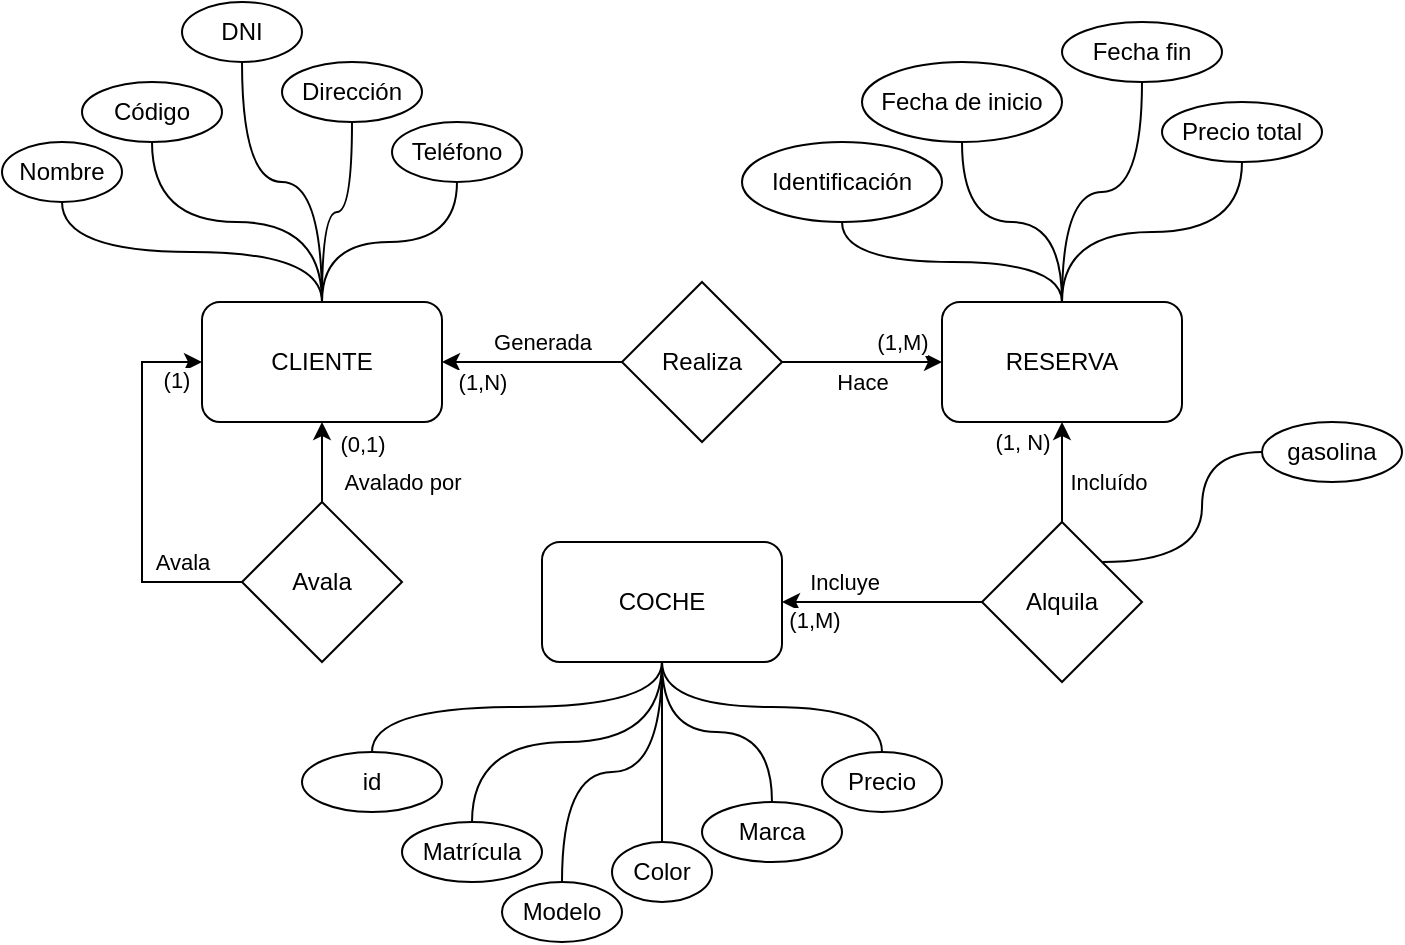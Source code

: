 <mxfile version="14.5.1" type="device"><diagram id="vy-XXS_59E6BY1qX_i9F" name="Página-2"><mxGraphModel dx="1304" dy="528" grid="1" gridSize="10" guides="1" tooltips="1" connect="1" arrows="1" fold="1" page="1" pageScale="1" pageWidth="1100" pageHeight="850" math="0" shadow="0"><root><mxCell id="d3I0Qg6pfBk5KP-eCPKg-0"/><mxCell id="d3I0Qg6pfBk5KP-eCPKg-1" parent="d3I0Qg6pfBk5KP-eCPKg-0"/><mxCell id="d3I0Qg6pfBk5KP-eCPKg-9" style="edgeStyle=orthogonalEdgeStyle;rounded=0;orthogonalLoop=1;jettySize=auto;html=1;endArrow=none;endFill=0;curved=1;exitX=0.5;exitY=0;exitDx=0;exitDy=0;" edge="1" parent="d3I0Qg6pfBk5KP-eCPKg-1" source="d3I0Qg6pfBk5KP-eCPKg-2" target="d3I0Qg6pfBk5KP-eCPKg-5"><mxGeometry relative="1" as="geometry"/></mxCell><mxCell id="d3I0Qg6pfBk5KP-eCPKg-10" style="edgeStyle=orthogonalEdgeStyle;curved=1;rounded=0;orthogonalLoop=1;jettySize=auto;html=1;endArrow=none;endFill=0;exitX=0.5;exitY=0;exitDx=0;exitDy=0;" edge="1" parent="d3I0Qg6pfBk5KP-eCPKg-1" source="d3I0Qg6pfBk5KP-eCPKg-2" target="d3I0Qg6pfBk5KP-eCPKg-6"><mxGeometry relative="1" as="geometry"/></mxCell><mxCell id="d3I0Qg6pfBk5KP-eCPKg-11" style="edgeStyle=orthogonalEdgeStyle;curved=1;rounded=0;orthogonalLoop=1;jettySize=auto;html=1;endArrow=none;endFill=0;exitX=0.5;exitY=0;exitDx=0;exitDy=0;" edge="1" parent="d3I0Qg6pfBk5KP-eCPKg-1" source="d3I0Qg6pfBk5KP-eCPKg-2" target="d3I0Qg6pfBk5KP-eCPKg-4"><mxGeometry relative="1" as="geometry"/></mxCell><mxCell id="d3I0Qg6pfBk5KP-eCPKg-12" style="edgeStyle=orthogonalEdgeStyle;curved=1;rounded=0;orthogonalLoop=1;jettySize=auto;html=1;endArrow=none;endFill=0;" edge="1" parent="d3I0Qg6pfBk5KP-eCPKg-1" source="d3I0Qg6pfBk5KP-eCPKg-2" target="d3I0Qg6pfBk5KP-eCPKg-3"><mxGeometry relative="1" as="geometry"/></mxCell><mxCell id="d3I0Qg6pfBk5KP-eCPKg-13" style="edgeStyle=orthogonalEdgeStyle;curved=1;rounded=0;orthogonalLoop=1;jettySize=auto;html=1;endArrow=none;endFill=0;" edge="1" parent="d3I0Qg6pfBk5KP-eCPKg-1" source="d3I0Qg6pfBk5KP-eCPKg-2" target="d3I0Qg6pfBk5KP-eCPKg-7"><mxGeometry relative="1" as="geometry"/></mxCell><mxCell id="d3I0Qg6pfBk5KP-eCPKg-36" style="edgeStyle=orthogonalEdgeStyle;curved=1;rounded=0;orthogonalLoop=1;jettySize=auto;html=1;entryX=0;entryY=0.5;entryDx=0;entryDy=0;endArrow=none;endFill=0;startArrow=classic;startFill=1;" edge="1" parent="d3I0Qg6pfBk5KP-eCPKg-1" source="d3I0Qg6pfBk5KP-eCPKg-2" target="d3I0Qg6pfBk5KP-eCPKg-35"><mxGeometry relative="1" as="geometry"/></mxCell><mxCell id="d3I0Qg6pfBk5KP-eCPKg-38" value="(1,N)" style="edgeLabel;html=1;align=center;verticalAlign=middle;resizable=0;points=[];" vertex="1" connectable="0" parent="d3I0Qg6pfBk5KP-eCPKg-36"><mxGeometry x="-0.741" y="1" relative="1" as="geometry"><mxPoint x="8.1" y="11" as="offset"/></mxGeometry></mxCell><mxCell id="d3I0Qg6pfBk5KP-eCPKg-47" value="Generada" style="edgeLabel;html=1;align=center;verticalAlign=middle;resizable=0;points=[];" vertex="1" connectable="0" parent="d3I0Qg6pfBk5KP-eCPKg-36"><mxGeometry x="0.267" y="3" relative="1" as="geometry"><mxPoint x="-7" y="-7" as="offset"/></mxGeometry></mxCell><mxCell id="d3I0Qg6pfBk5KP-eCPKg-53" style="edgeStyle=orthogonalEdgeStyle;curved=1;rounded=0;orthogonalLoop=1;jettySize=auto;html=1;endArrow=none;endFill=0;startArrow=classic;startFill=1;" edge="1" parent="d3I0Qg6pfBk5KP-eCPKg-1" source="d3I0Qg6pfBk5KP-eCPKg-2" target="d3I0Qg6pfBk5KP-eCPKg-52"><mxGeometry relative="1" as="geometry"/></mxCell><mxCell id="d3I0Qg6pfBk5KP-eCPKg-55" value="(0,1)" style="edgeLabel;html=1;align=center;verticalAlign=middle;resizable=0;points=[];" vertex="1" connectable="0" parent="d3I0Qg6pfBk5KP-eCPKg-53"><mxGeometry x="-0.653" y="-1" relative="1" as="geometry"><mxPoint x="21" y="3.33" as="offset"/></mxGeometry></mxCell><mxCell id="d3I0Qg6pfBk5KP-eCPKg-57" value="Avalado por" style="edgeLabel;html=1;align=center;verticalAlign=middle;resizable=0;points=[];" vertex="1" connectable="0" parent="d3I0Qg6pfBk5KP-eCPKg-53"><mxGeometry x="0.136" y="2" relative="1" as="geometry"><mxPoint x="38" y="7.22" as="offset"/></mxGeometry></mxCell><mxCell id="d3I0Qg6pfBk5KP-eCPKg-2" value="CLIENTE" style="rounded=1;whiteSpace=wrap;html=1;" vertex="1" parent="d3I0Qg6pfBk5KP-eCPKg-1"><mxGeometry x="260" y="270" width="120" height="60" as="geometry"/></mxCell><mxCell id="d3I0Qg6pfBk5KP-eCPKg-3" value="Código" style="ellipse;whiteSpace=wrap;html=1;" vertex="1" parent="d3I0Qg6pfBk5KP-eCPKg-1"><mxGeometry x="200" y="160" width="70" height="30" as="geometry"/></mxCell><mxCell id="d3I0Qg6pfBk5KP-eCPKg-4" value="Nombre" style="ellipse;whiteSpace=wrap;html=1;" vertex="1" parent="d3I0Qg6pfBk5KP-eCPKg-1"><mxGeometry x="160" y="190" width="60" height="30" as="geometry"/></mxCell><mxCell id="d3I0Qg6pfBk5KP-eCPKg-5" value="Teléfono" style="ellipse;whiteSpace=wrap;html=1;" vertex="1" parent="d3I0Qg6pfBk5KP-eCPKg-1"><mxGeometry x="355" y="180" width="65" height="30" as="geometry"/></mxCell><mxCell id="d3I0Qg6pfBk5KP-eCPKg-6" value="Dirección" style="ellipse;whiteSpace=wrap;html=1;" vertex="1" parent="d3I0Qg6pfBk5KP-eCPKg-1"><mxGeometry x="300" y="150" width="70" height="30" as="geometry"/></mxCell><mxCell id="d3I0Qg6pfBk5KP-eCPKg-7" value="DNI" style="ellipse;whiteSpace=wrap;html=1;" vertex="1" parent="d3I0Qg6pfBk5KP-eCPKg-1"><mxGeometry x="250" y="120" width="60" height="30" as="geometry"/></mxCell><mxCell id="d3I0Qg6pfBk5KP-eCPKg-19" style="edgeStyle=orthogonalEdgeStyle;curved=1;rounded=0;orthogonalLoop=1;jettySize=auto;html=1;endArrow=none;endFill=0;" edge="1" parent="d3I0Qg6pfBk5KP-eCPKg-1" source="d3I0Qg6pfBk5KP-eCPKg-14" target="d3I0Qg6pfBk5KP-eCPKg-17"><mxGeometry relative="1" as="geometry"/></mxCell><mxCell id="d3I0Qg6pfBk5KP-eCPKg-20" style="edgeStyle=orthogonalEdgeStyle;curved=1;rounded=0;orthogonalLoop=1;jettySize=auto;html=1;endArrow=none;endFill=0;" edge="1" parent="d3I0Qg6pfBk5KP-eCPKg-1" source="d3I0Qg6pfBk5KP-eCPKg-14" target="d3I0Qg6pfBk5KP-eCPKg-16"><mxGeometry relative="1" as="geometry"/></mxCell><mxCell id="d3I0Qg6pfBk5KP-eCPKg-21" style="edgeStyle=orthogonalEdgeStyle;curved=1;rounded=0;orthogonalLoop=1;jettySize=auto;html=1;entryX=0.5;entryY=1;entryDx=0;entryDy=0;endArrow=none;endFill=0;" edge="1" parent="d3I0Qg6pfBk5KP-eCPKg-1" source="d3I0Qg6pfBk5KP-eCPKg-14" target="d3I0Qg6pfBk5KP-eCPKg-15"><mxGeometry relative="1" as="geometry"/></mxCell><mxCell id="d3I0Qg6pfBk5KP-eCPKg-22" style="edgeStyle=orthogonalEdgeStyle;curved=1;rounded=0;orthogonalLoop=1;jettySize=auto;html=1;endArrow=none;endFill=0;exitX=0.5;exitY=0;exitDx=0;exitDy=0;" edge="1" parent="d3I0Qg6pfBk5KP-eCPKg-1" source="d3I0Qg6pfBk5KP-eCPKg-14" target="d3I0Qg6pfBk5KP-eCPKg-18"><mxGeometry relative="1" as="geometry"/></mxCell><mxCell id="d3I0Qg6pfBk5KP-eCPKg-41" style="edgeStyle=orthogonalEdgeStyle;rounded=0;orthogonalLoop=1;jettySize=auto;html=1;endArrow=none;endFill=0;startArrow=classic;startFill=1;" edge="1" parent="d3I0Qg6pfBk5KP-eCPKg-1" source="d3I0Qg6pfBk5KP-eCPKg-14" target="d3I0Qg6pfBk5KP-eCPKg-40"><mxGeometry relative="1" as="geometry"/></mxCell><mxCell id="d3I0Qg6pfBk5KP-eCPKg-45" value="(1, N)" style="edgeLabel;html=1;align=center;verticalAlign=middle;resizable=0;points=[];" vertex="1" connectable="0" parent="d3I0Qg6pfBk5KP-eCPKg-41"><mxGeometry x="-0.664" y="-2" relative="1" as="geometry"><mxPoint x="-18" y="1.72" as="offset"/></mxGeometry></mxCell><mxCell id="d3I0Qg6pfBk5KP-eCPKg-51" value="Incluído" style="edgeLabel;html=1;align=center;verticalAlign=middle;resizable=0;points=[];" vertex="1" connectable="0" parent="d3I0Qg6pfBk5KP-eCPKg-41"><mxGeometry x="-0.207" y="1" relative="1" as="geometry"><mxPoint x="22" y="10.19" as="offset"/></mxGeometry></mxCell><mxCell id="d3I0Qg6pfBk5KP-eCPKg-14" value="RESERVA" style="rounded=1;whiteSpace=wrap;html=1;" vertex="1" parent="d3I0Qg6pfBk5KP-eCPKg-1"><mxGeometry x="630" y="270" width="120" height="60" as="geometry"/></mxCell><mxCell id="d3I0Qg6pfBk5KP-eCPKg-15" value="Fecha fin" style="ellipse;whiteSpace=wrap;html=1;" vertex="1" parent="d3I0Qg6pfBk5KP-eCPKg-1"><mxGeometry x="690" y="130" width="80" height="30" as="geometry"/></mxCell><mxCell id="d3I0Qg6pfBk5KP-eCPKg-16" value="Fecha de inicio" style="ellipse;whiteSpace=wrap;html=1;" vertex="1" parent="d3I0Qg6pfBk5KP-eCPKg-1"><mxGeometry x="590" y="150" width="100" height="40" as="geometry"/></mxCell><mxCell id="d3I0Qg6pfBk5KP-eCPKg-17" value="Identificación" style="ellipse;whiteSpace=wrap;html=1;" vertex="1" parent="d3I0Qg6pfBk5KP-eCPKg-1"><mxGeometry x="530" y="190" width="100" height="40" as="geometry"/></mxCell><mxCell id="d3I0Qg6pfBk5KP-eCPKg-18" value="Precio total" style="ellipse;whiteSpace=wrap;html=1;" vertex="1" parent="d3I0Qg6pfBk5KP-eCPKg-1"><mxGeometry x="740" y="170" width="80" height="30" as="geometry"/></mxCell><mxCell id="d3I0Qg6pfBk5KP-eCPKg-30" style="edgeStyle=orthogonalEdgeStyle;curved=1;rounded=0;orthogonalLoop=1;jettySize=auto;html=1;endArrow=none;endFill=0;exitX=0.5;exitY=1;exitDx=0;exitDy=0;" edge="1" parent="d3I0Qg6pfBk5KP-eCPKg-1" source="d3I0Qg6pfBk5KP-eCPKg-23" target="d3I0Qg6pfBk5KP-eCPKg-25"><mxGeometry relative="1" as="geometry"/></mxCell><mxCell id="d3I0Qg6pfBk5KP-eCPKg-31" style="edgeStyle=orthogonalEdgeStyle;curved=1;rounded=0;orthogonalLoop=1;jettySize=auto;html=1;endArrow=none;endFill=0;" edge="1" parent="d3I0Qg6pfBk5KP-eCPKg-1" source="d3I0Qg6pfBk5KP-eCPKg-23" target="d3I0Qg6pfBk5KP-eCPKg-24"><mxGeometry relative="1" as="geometry"/></mxCell><mxCell id="d3I0Qg6pfBk5KP-eCPKg-32" style="edgeStyle=orthogonalEdgeStyle;curved=1;rounded=0;orthogonalLoop=1;jettySize=auto;html=1;endArrow=none;endFill=0;" edge="1" parent="d3I0Qg6pfBk5KP-eCPKg-1" source="d3I0Qg6pfBk5KP-eCPKg-23" target="d3I0Qg6pfBk5KP-eCPKg-26"><mxGeometry relative="1" as="geometry"/></mxCell><mxCell id="d3I0Qg6pfBk5KP-eCPKg-33" style="edgeStyle=orthogonalEdgeStyle;curved=1;rounded=0;orthogonalLoop=1;jettySize=auto;html=1;endArrow=none;endFill=0;exitX=0.5;exitY=1;exitDx=0;exitDy=0;" edge="1" parent="d3I0Qg6pfBk5KP-eCPKg-1" source="d3I0Qg6pfBk5KP-eCPKg-23" target="d3I0Qg6pfBk5KP-eCPKg-27"><mxGeometry relative="1" as="geometry"/></mxCell><mxCell id="d3I0Qg6pfBk5KP-eCPKg-34" style="edgeStyle=orthogonalEdgeStyle;curved=1;rounded=0;orthogonalLoop=1;jettySize=auto;html=1;endArrow=none;endFill=0;exitX=0.5;exitY=1;exitDx=0;exitDy=0;" edge="1" parent="d3I0Qg6pfBk5KP-eCPKg-1" source="d3I0Qg6pfBk5KP-eCPKg-23" target="d3I0Qg6pfBk5KP-eCPKg-28"><mxGeometry relative="1" as="geometry"/></mxCell><mxCell id="d3I0Qg6pfBk5KP-eCPKg-42" style="edgeStyle=orthogonalEdgeStyle;rounded=0;orthogonalLoop=1;jettySize=auto;html=1;entryX=0;entryY=0.5;entryDx=0;entryDy=0;endArrow=none;endFill=0;startArrow=classic;startFill=1;" edge="1" parent="d3I0Qg6pfBk5KP-eCPKg-1" source="d3I0Qg6pfBk5KP-eCPKg-23" target="d3I0Qg6pfBk5KP-eCPKg-40"><mxGeometry relative="1" as="geometry"/></mxCell><mxCell id="d3I0Qg6pfBk5KP-eCPKg-46" value="(1,M)" style="edgeLabel;html=1;align=center;verticalAlign=middle;resizable=0;points=[];" vertex="1" connectable="0" parent="d3I0Qg6pfBk5KP-eCPKg-42"><mxGeometry x="-0.772" y="-1" relative="1" as="geometry"><mxPoint x="4.33" y="8" as="offset"/></mxGeometry></mxCell><mxCell id="d3I0Qg6pfBk5KP-eCPKg-49" value="Incluye" style="edgeLabel;html=1;align=center;verticalAlign=middle;resizable=0;points=[];" vertex="1" connectable="0" parent="d3I0Qg6pfBk5KP-eCPKg-42"><mxGeometry x="-0.031" y="-4" relative="1" as="geometry"><mxPoint x="-17.5" y="-14" as="offset"/></mxGeometry></mxCell><mxCell id="d3I0Qg6pfBk5KP-eCPKg-23" value="COCHE" style="rounded=1;whiteSpace=wrap;html=1;" vertex="1" parent="d3I0Qg6pfBk5KP-eCPKg-1"><mxGeometry x="430" y="390" width="120" height="60" as="geometry"/></mxCell><mxCell id="d3I0Qg6pfBk5KP-eCPKg-24" value="Modelo" style="ellipse;whiteSpace=wrap;html=1;" vertex="1" parent="d3I0Qg6pfBk5KP-eCPKg-1"><mxGeometry x="410" y="560" width="60" height="30" as="geometry"/></mxCell><mxCell id="d3I0Qg6pfBk5KP-eCPKg-25" value="Matrícula" style="ellipse;whiteSpace=wrap;html=1;" vertex="1" parent="d3I0Qg6pfBk5KP-eCPKg-1"><mxGeometry x="360" y="530" width="70" height="30" as="geometry"/></mxCell><mxCell id="d3I0Qg6pfBk5KP-eCPKg-26" value="Color" style="ellipse;whiteSpace=wrap;html=1;" vertex="1" parent="d3I0Qg6pfBk5KP-eCPKg-1"><mxGeometry x="465" y="540" width="50" height="30" as="geometry"/></mxCell><mxCell id="d3I0Qg6pfBk5KP-eCPKg-27" value="Marca" style="ellipse;whiteSpace=wrap;html=1;" vertex="1" parent="d3I0Qg6pfBk5KP-eCPKg-1"><mxGeometry x="510" y="520" width="70" height="30" as="geometry"/></mxCell><mxCell id="d3I0Qg6pfBk5KP-eCPKg-28" value="Precio" style="ellipse;whiteSpace=wrap;html=1;" vertex="1" parent="d3I0Qg6pfBk5KP-eCPKg-1"><mxGeometry x="570" y="495" width="60" height="30" as="geometry"/></mxCell><mxCell id="d3I0Qg6pfBk5KP-eCPKg-37" style="edgeStyle=orthogonalEdgeStyle;curved=1;rounded=0;orthogonalLoop=1;jettySize=auto;html=1;endArrow=classic;endFill=1;" edge="1" parent="d3I0Qg6pfBk5KP-eCPKg-1" source="d3I0Qg6pfBk5KP-eCPKg-35" target="d3I0Qg6pfBk5KP-eCPKg-14"><mxGeometry relative="1" as="geometry"/></mxCell><mxCell id="d3I0Qg6pfBk5KP-eCPKg-39" value="(1,M)" style="edgeLabel;html=1;align=center;verticalAlign=middle;resizable=0;points=[];" vertex="1" connectable="0" parent="d3I0Qg6pfBk5KP-eCPKg-37"><mxGeometry x="0.792" y="-1" relative="1" as="geometry"><mxPoint x="-11.67" y="-11" as="offset"/></mxGeometry></mxCell><mxCell id="d3I0Qg6pfBk5KP-eCPKg-48" value="Hace" style="edgeLabel;html=1;align=center;verticalAlign=middle;resizable=0;points=[];" vertex="1" connectable="0" parent="d3I0Qg6pfBk5KP-eCPKg-37"><mxGeometry x="-0.325" y="-2" relative="1" as="geometry"><mxPoint x="13" y="8" as="offset"/></mxGeometry></mxCell><mxCell id="d3I0Qg6pfBk5KP-eCPKg-35" value="Realiza" style="rhombus;whiteSpace=wrap;html=1;" vertex="1" parent="d3I0Qg6pfBk5KP-eCPKg-1"><mxGeometry x="470" y="260" width="80" height="80" as="geometry"/></mxCell><mxCell id="d3I0Qg6pfBk5KP-eCPKg-44" style="edgeStyle=orthogonalEdgeStyle;curved=1;rounded=0;orthogonalLoop=1;jettySize=auto;html=1;entryX=0;entryY=0.5;entryDx=0;entryDy=0;endArrow=none;endFill=0;exitX=1;exitY=0;exitDx=0;exitDy=0;" edge="1" parent="d3I0Qg6pfBk5KP-eCPKg-1" source="d3I0Qg6pfBk5KP-eCPKg-40" target="d3I0Qg6pfBk5KP-eCPKg-43"><mxGeometry relative="1" as="geometry"/></mxCell><mxCell id="d3I0Qg6pfBk5KP-eCPKg-40" value="Alquila" style="rhombus;whiteSpace=wrap;html=1;" vertex="1" parent="d3I0Qg6pfBk5KP-eCPKg-1"><mxGeometry x="650" y="380" width="80" height="80" as="geometry"/></mxCell><mxCell id="d3I0Qg6pfBk5KP-eCPKg-43" value="gasolina" style="ellipse;whiteSpace=wrap;html=1;" vertex="1" parent="d3I0Qg6pfBk5KP-eCPKg-1"><mxGeometry x="790" y="330" width="70" height="30" as="geometry"/></mxCell><mxCell id="d3I0Qg6pfBk5KP-eCPKg-54" style="edgeStyle=orthogonalEdgeStyle;rounded=0;orthogonalLoop=1;jettySize=auto;html=1;entryX=0;entryY=0.5;entryDx=0;entryDy=0;endArrow=classic;endFill=1;exitX=0;exitY=0.5;exitDx=0;exitDy=0;" edge="1" parent="d3I0Qg6pfBk5KP-eCPKg-1" source="d3I0Qg6pfBk5KP-eCPKg-52" target="d3I0Qg6pfBk5KP-eCPKg-2"><mxGeometry relative="1" as="geometry"><Array as="points"><mxPoint x="230" y="410"/><mxPoint x="230" y="300"/></Array></mxGeometry></mxCell><mxCell id="d3I0Qg6pfBk5KP-eCPKg-56" value="(1)" style="edgeLabel;html=1;align=center;verticalAlign=middle;resizable=0;points=[];" vertex="1" connectable="0" parent="d3I0Qg6pfBk5KP-eCPKg-54"><mxGeometry x="0.834" y="-1" relative="1" as="geometry"><mxPoint x="2.83" y="8" as="offset"/></mxGeometry></mxCell><mxCell id="d3I0Qg6pfBk5KP-eCPKg-58" value="Avala" style="edgeLabel;html=1;align=center;verticalAlign=middle;resizable=0;points=[];" vertex="1" connectable="0" parent="d3I0Qg6pfBk5KP-eCPKg-54"><mxGeometry x="0.267" y="-1" relative="1" as="geometry"><mxPoint x="19" y="60.28" as="offset"/></mxGeometry></mxCell><mxCell id="d3I0Qg6pfBk5KP-eCPKg-52" value="Avala" style="rhombus;whiteSpace=wrap;html=1;" vertex="1" parent="d3I0Qg6pfBk5KP-eCPKg-1"><mxGeometry x="280" y="370" width="80" height="80" as="geometry"/></mxCell><mxCell id="XjXa8SQxB6K43OW9kyQD-0" value="id" style="ellipse;whiteSpace=wrap;html=1;" vertex="1" parent="d3I0Qg6pfBk5KP-eCPKg-1"><mxGeometry x="310" y="495" width="70" height="30" as="geometry"/></mxCell><mxCell id="XjXa8SQxB6K43OW9kyQD-2" style="edgeStyle=orthogonalEdgeStyle;curved=1;rounded=0;orthogonalLoop=1;jettySize=auto;html=1;endArrow=none;endFill=0;exitX=0.5;exitY=1;exitDx=0;exitDy=0;" edge="1" parent="d3I0Qg6pfBk5KP-eCPKg-1" source="d3I0Qg6pfBk5KP-eCPKg-23" target="XjXa8SQxB6K43OW9kyQD-0"><mxGeometry relative="1" as="geometry"><mxPoint x="500" y="460" as="sourcePoint"/><mxPoint x="395" y="520" as="targetPoint"/></mxGeometry></mxCell></root></mxGraphModel></diagram></mxfile>